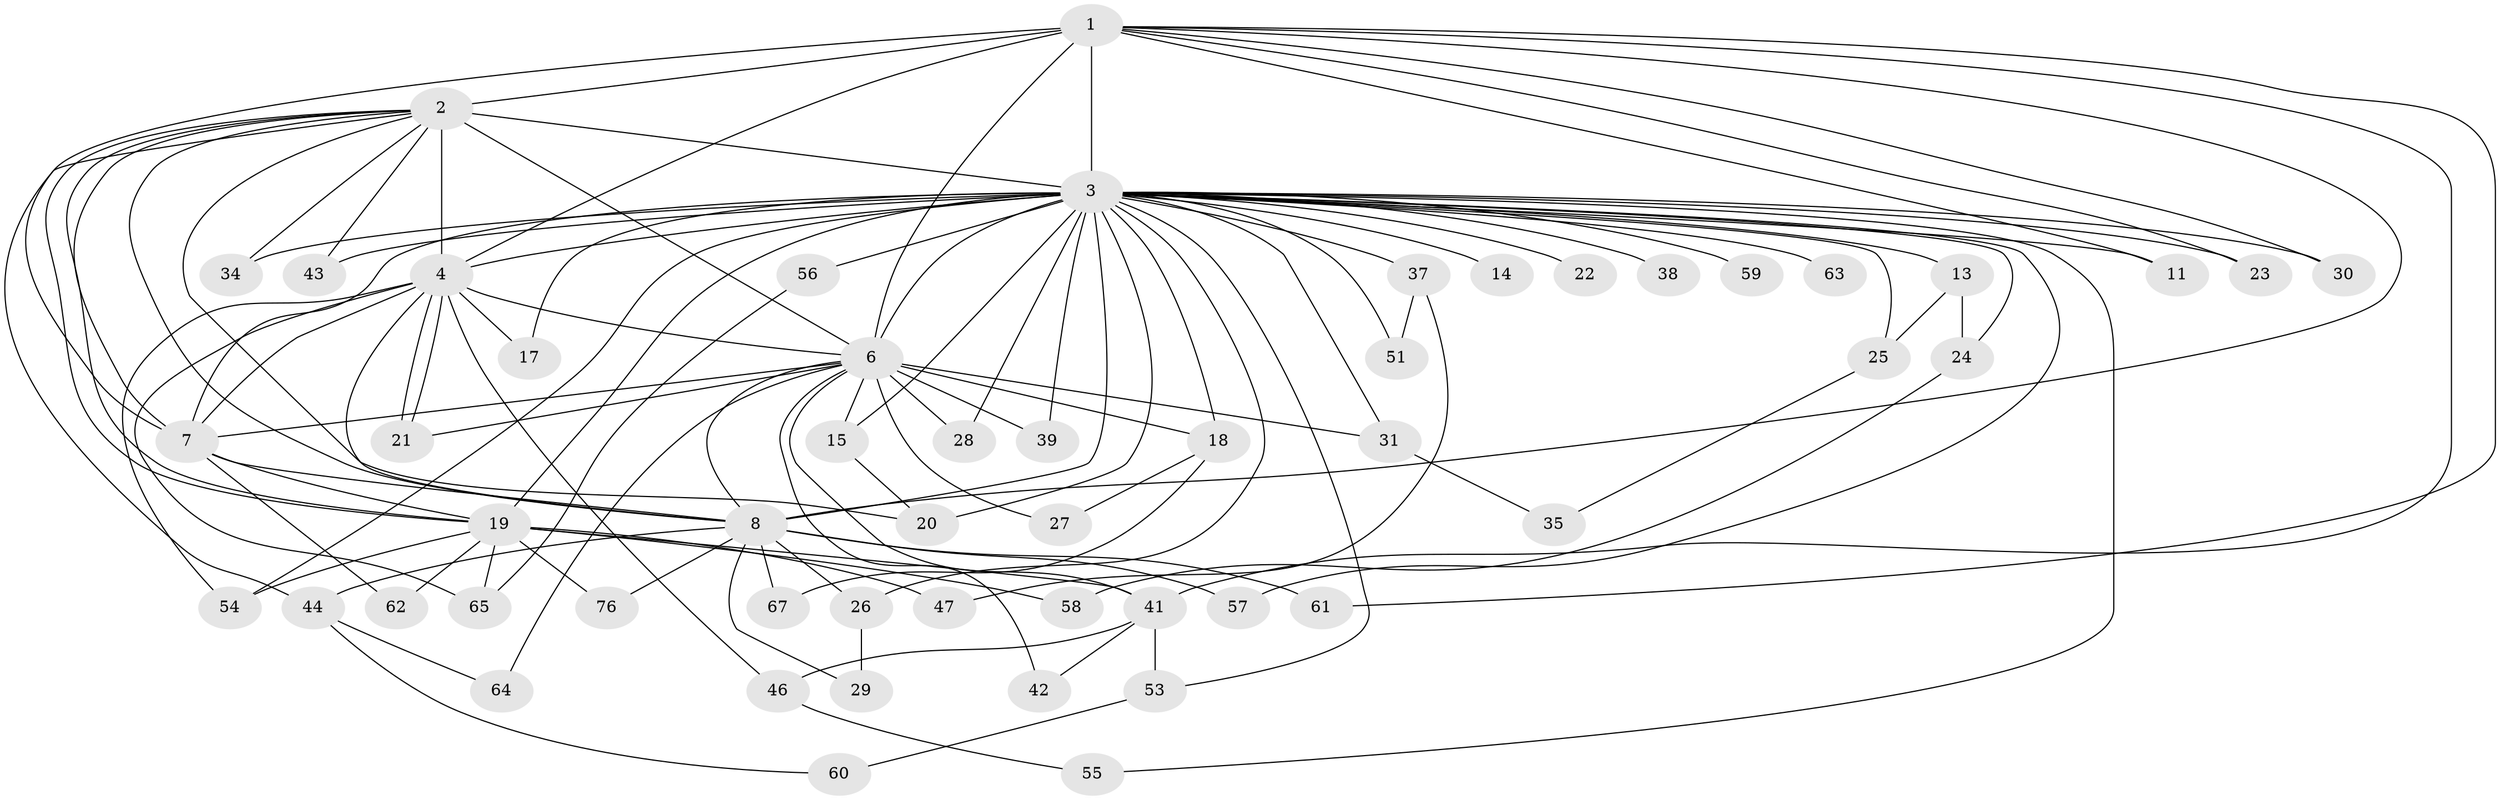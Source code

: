 // original degree distribution, {14: 0.013157894736842105, 17: 0.039473684210526314, 19: 0.013157894736842105, 15: 0.013157894736842105, 24: 0.02631578947368421, 21: 0.013157894736842105, 12: 0.013157894736842105, 3: 0.25, 4: 0.06578947368421052, 2: 0.5131578947368421, 8: 0.013157894736842105, 6: 0.013157894736842105, 5: 0.013157894736842105}
// Generated by graph-tools (version 1.1) at 2025/17/03/04/25 18:17:32]
// undirected, 53 vertices, 112 edges
graph export_dot {
graph [start="1"]
  node [color=gray90,style=filled];
  1;
  2 [super="+33"];
  3 [super="+50+16+5"];
  4;
  6;
  7 [super="+40"];
  8 [super="+12"];
  11;
  13;
  14;
  15 [super="+32"];
  17;
  18;
  19 [super="+48+36"];
  20;
  21 [super="+72"];
  22;
  23;
  24;
  25;
  26;
  27;
  28;
  29;
  30;
  31;
  34;
  35;
  37;
  38;
  39 [super="+49"];
  41 [super="+68+45"];
  42;
  43;
  44;
  46;
  47;
  51;
  53;
  54;
  55;
  56;
  57;
  58;
  59;
  60;
  61;
  62;
  63;
  64;
  65 [super="+73"];
  67;
  76;
  1 -- 2;
  1 -- 3 [weight=4];
  1 -- 4;
  1 -- 6;
  1 -- 7;
  1 -- 8;
  1 -- 11;
  1 -- 23;
  1 -- 30;
  1 -- 41;
  1 -- 61;
  2 -- 3 [weight=6];
  2 -- 4;
  2 -- 6;
  2 -- 7;
  2 -- 8;
  2 -- 19;
  2 -- 19;
  2 -- 20;
  2 -- 34;
  2 -- 43;
  2 -- 44;
  3 -- 4 [weight=4];
  3 -- 6 [weight=5];
  3 -- 7 [weight=4];
  3 -- 8 [weight=6];
  3 -- 13 [weight=2];
  3 -- 17;
  3 -- 22 [weight=2];
  3 -- 37 [weight=2];
  3 -- 39 [weight=2];
  3 -- 55;
  3 -- 56 [weight=2];
  3 -- 25;
  3 -- 11 [weight=2];
  3 -- 14;
  3 -- 15;
  3 -- 18;
  3 -- 19;
  3 -- 20;
  3 -- 23 [weight=2];
  3 -- 24;
  3 -- 26;
  3 -- 28;
  3 -- 30;
  3 -- 31;
  3 -- 34;
  3 -- 38 [weight=2];
  3 -- 43;
  3 -- 51;
  3 -- 53;
  3 -- 54;
  3 -- 57;
  3 -- 59 [weight=2];
  3 -- 63;
  4 -- 6;
  4 -- 7;
  4 -- 8;
  4 -- 17;
  4 -- 21;
  4 -- 21;
  4 -- 46;
  4 -- 54;
  4 -- 65;
  6 -- 7 [weight=2];
  6 -- 8;
  6 -- 15;
  6 -- 18;
  6 -- 27;
  6 -- 28;
  6 -- 31;
  6 -- 42;
  6 -- 64;
  6 -- 39;
  6 -- 21;
  6 -- 41;
  7 -- 8;
  7 -- 62;
  7 -- 19;
  8 -- 26;
  8 -- 29;
  8 -- 44;
  8 -- 57;
  8 -- 67;
  8 -- 76;
  8 -- 61;
  13 -- 24;
  13 -- 25;
  15 -- 20;
  18 -- 27;
  18 -- 67;
  19 -- 41 [weight=2];
  19 -- 47;
  19 -- 58;
  19 -- 54;
  19 -- 76;
  19 -- 62;
  19 -- 65;
  24 -- 58;
  25 -- 35;
  26 -- 29;
  31 -- 35;
  37 -- 47;
  37 -- 51;
  41 -- 42;
  41 -- 53;
  41 -- 46;
  44 -- 60;
  44 -- 64;
  46 -- 55;
  53 -- 60;
  56 -- 65;
}
